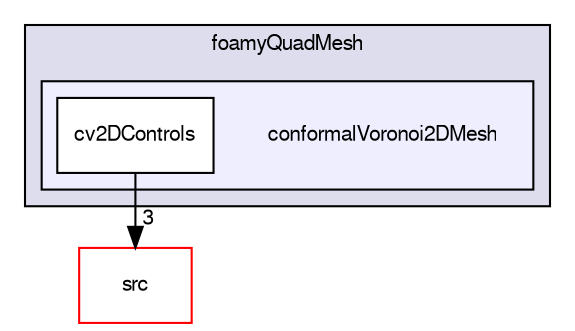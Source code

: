 digraph "applications/utilities/mesh/generation/foamyQuadMesh/conformalVoronoi2DMesh" {
  bgcolor=transparent;
  compound=true
  node [ fontsize="10", fontname="FreeSans"];
  edge [ labelfontsize="10", labelfontname="FreeSans"];
  subgraph clusterdir_39aa67f7ec899e6cdf9176ded9515da4 {
    graph [ bgcolor="#ddddee", pencolor="black", label="foamyQuadMesh" fontname="FreeSans", fontsize="10", URL="dir_39aa67f7ec899e6cdf9176ded9515da4.html"]
  subgraph clusterdir_695400756393630a7316923ad4ea9f13 {
    graph [ bgcolor="#eeeeff", pencolor="black", label="" URL="dir_695400756393630a7316923ad4ea9f13.html"];
    dir_695400756393630a7316923ad4ea9f13 [shape=plaintext label="conformalVoronoi2DMesh"];
    dir_392479c96af58d577a48436ed997fe40 [shape=box label="cv2DControls" color="black" fillcolor="white" style="filled" URL="dir_392479c96af58d577a48436ed997fe40.html"];
  }
  }
  dir_68267d1309a1af8e8297ef4c3efbcdba [shape=box label="src" color="red" URL="dir_68267d1309a1af8e8297ef4c3efbcdba.html"];
  dir_392479c96af58d577a48436ed997fe40->dir_68267d1309a1af8e8297ef4c3efbcdba [headlabel="3", labeldistance=1.5 headhref="dir_000407_000577.html"];
}
